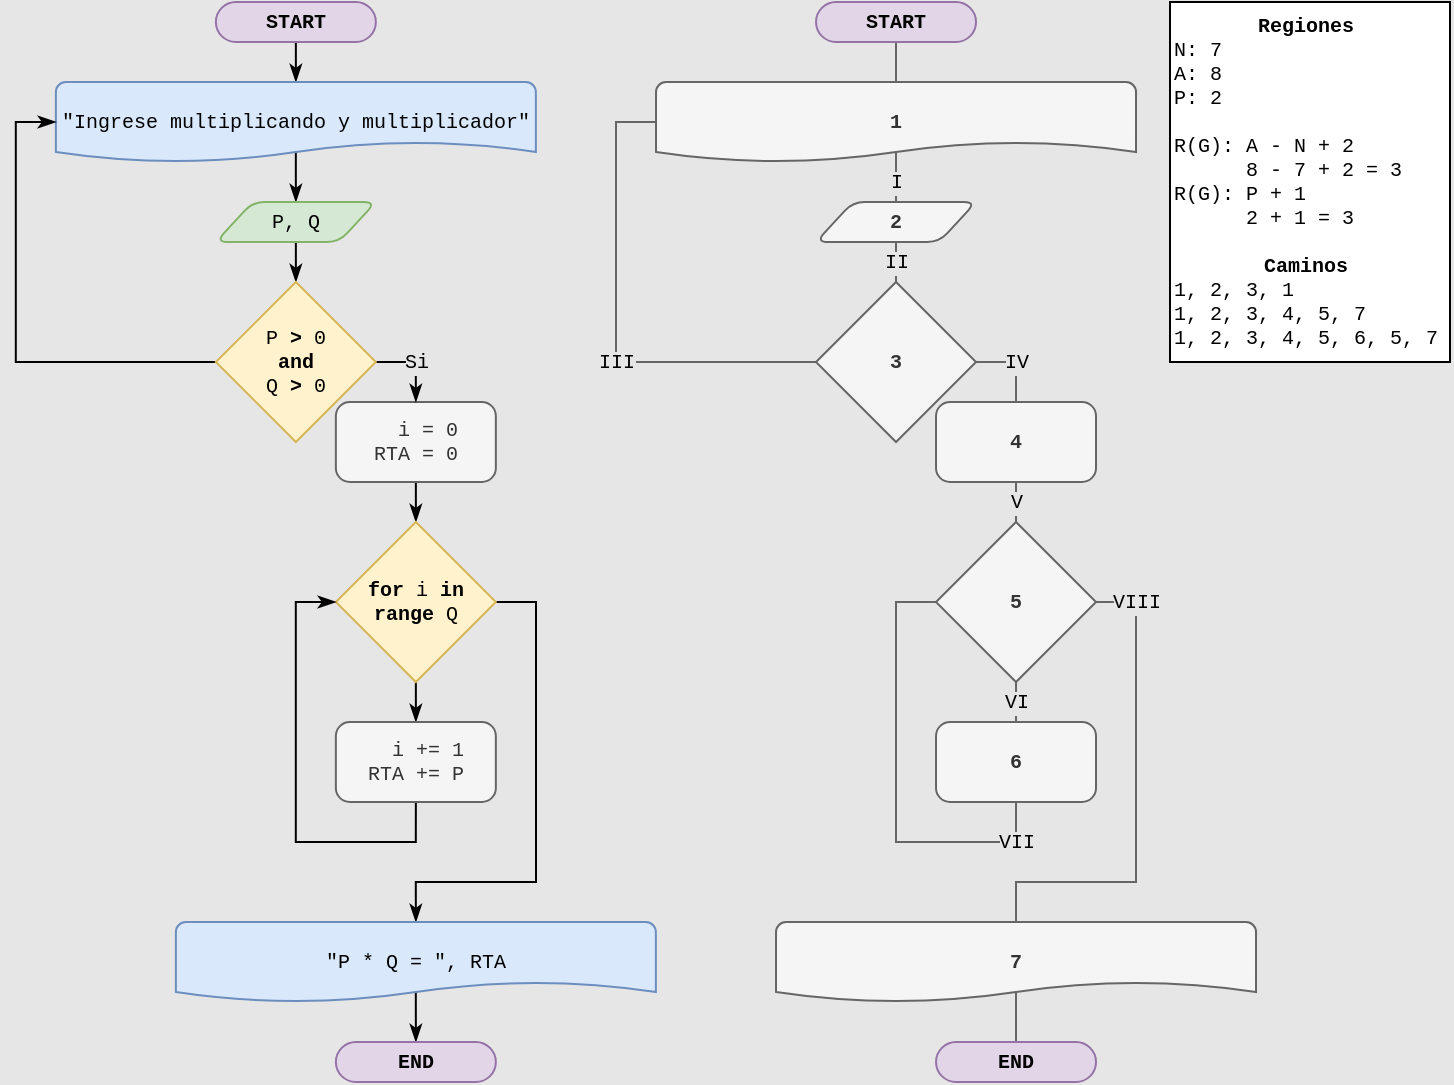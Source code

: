 <mxfile version="18.0.6" type="device"><diagram id="H7OfL5Ul4t5bZyAWDKBY" name="Página-1"><mxGraphModel dx="868" dy="563" grid="1" gridSize="10" guides="1" tooltips="1" connect="1" arrows="1" fold="1" page="1" pageScale="1" pageWidth="827" pageHeight="1169" background="#E6E6E6" math="0" shadow="0"><root><mxCell id="0"/><mxCell id="1" parent="0"/><mxCell id="n8txkaHY3IfT4HSyt8n9-1" value="&lt;div style=&quot;text-align: center;&quot;&gt;&lt;span style=&quot;background-color: initial;&quot;&gt;&lt;b&gt;Regiones&lt;/b&gt;&lt;/span&gt;&lt;/div&gt;N: 7&lt;br&gt;A: 8&lt;br&gt;P: 2&lt;br&gt;&lt;br&gt;R(G): A - N + 2&lt;br&gt;&amp;nbsp; &amp;nbsp; &amp;nbsp; 8 - 7 + 2 = 3&lt;br&gt;R(G): P + 1&lt;br&gt;&amp;nbsp; &amp;nbsp; &amp;nbsp; 2 + 1 = 3&lt;br&gt;&lt;br&gt;&lt;div style=&quot;text-align: center;&quot;&gt;&lt;b style=&quot;background-color: initial;&quot;&gt;Caminos&lt;/b&gt;&lt;/div&gt;1, 2, 3, 1&lt;br&gt;1, 2, 3, 4, 5, 7&lt;br&gt;1, 2, 3, 4, 5, 6, 5, 7" style="rounded=0;whiteSpace=wrap;html=1;labelBackgroundColor=none;labelBorderColor=none;fontFamily=Courier New;fontSize=10;strokeWidth=1;align=left;verticalAlign=top;" vertex="1" parent="1"><mxGeometry x="680" y="40" width="140" height="180" as="geometry"/></mxCell><mxCell id="n8txkaHY3IfT4HSyt8n9-15" style="edgeStyle=orthogonalEdgeStyle;curved=0;rounded=1;sketch=0;orthogonalLoop=1;jettySize=auto;html=1;exitX=0.5;exitY=1;exitDx=0;exitDy=0;entryX=0.5;entryY=0;entryDx=0;entryDy=0;entryPerimeter=0;fontFamily=Courier New;fontSize=10;endArrow=classicThin;endFill=1;labelBackgroundColor=#E6E6E6;" edge="1" parent="1" source="n8txkaHY3IfT4HSyt8n9-3" target="n8txkaHY3IfT4HSyt8n9-7"><mxGeometry relative="1" as="geometry"/></mxCell><mxCell id="n8txkaHY3IfT4HSyt8n9-3" value="START" style="rounded=1;whiteSpace=wrap;html=1;fontFamily=Courier New;fontSize=10;strokeWidth=1;arcSize=50;fontStyle=1;fillColor=#e1d5e7;strokeColor=#9673a6;" vertex="1" parent="1"><mxGeometry x="202.93" y="40" width="80" height="20" as="geometry"/></mxCell><mxCell id="n8txkaHY3IfT4HSyt8n9-16" style="edgeStyle=orthogonalEdgeStyle;rounded=0;sketch=0;orthogonalLoop=1;jettySize=auto;html=1;exitX=0.5;exitY=0;exitDx=0;exitDy=0;exitPerimeter=0;entryX=0.5;entryY=0;entryDx=0;entryDy=0;fontFamily=Courier New;fontSize=10;endArrow=classicThin;endFill=1;labelBackgroundColor=#E6E6E6;" edge="1" parent="1" source="n8txkaHY3IfT4HSyt8n9-7" target="n8txkaHY3IfT4HSyt8n9-8"><mxGeometry relative="1" as="geometry"><Array as="points"><mxPoint x="242.93" y="100"/><mxPoint x="242.93" y="100"/></Array></mxGeometry></mxCell><mxCell id="n8txkaHY3IfT4HSyt8n9-7" value="&quot;Ingrese multiplicando y multiplicador&quot;" style="strokeWidth=1;html=1;shape=mxgraph.flowchart.document2;whiteSpace=wrap;size=0.25;rounded=0;sketch=0;fontFamily=Courier New;fontSize=10;fillColor=#dae8fc;strokeColor=#6c8ebf;" vertex="1" parent="1"><mxGeometry x="122.93" y="80" width="240" height="40" as="geometry"/></mxCell><mxCell id="n8txkaHY3IfT4HSyt8n9-17" style="edgeStyle=orthogonalEdgeStyle;rounded=0;sketch=0;orthogonalLoop=1;jettySize=auto;html=1;exitX=0.5;exitY=1;exitDx=0;exitDy=0;entryX=0.5;entryY=0;entryDx=0;entryDy=0;entryPerimeter=0;fontFamily=Courier New;fontSize=10;endArrow=classicThin;endFill=1;labelBackgroundColor=#E6E6E6;" edge="1" parent="1" source="n8txkaHY3IfT4HSyt8n9-8" target="n8txkaHY3IfT4HSyt8n9-11"><mxGeometry relative="1" as="geometry"/></mxCell><mxCell id="n8txkaHY3IfT4HSyt8n9-8" value="P, Q" style="shape=parallelogram;html=1;strokeWidth=1;perimeter=parallelogramPerimeter;whiteSpace=wrap;rounded=1;arcSize=12;size=0.23;sketch=0;fontFamily=Courier New;fontSize=10;fillColor=#d5e8d4;strokeColor=#82b366;" vertex="1" parent="1"><mxGeometry x="202.93" y="140" width="80" height="20" as="geometry"/></mxCell><mxCell id="n8txkaHY3IfT4HSyt8n9-19" style="edgeStyle=orthogonalEdgeStyle;rounded=0;sketch=0;orthogonalLoop=1;jettySize=auto;html=1;exitX=0.5;exitY=1;exitDx=0;exitDy=0;entryX=0.5;entryY=0;entryDx=0;entryDy=0;entryPerimeter=0;fontFamily=Courier New;fontSize=10;endArrow=classicThin;endFill=1;labelBackgroundColor=#E6E6E6;" edge="1" parent="1" source="n8txkaHY3IfT4HSyt8n9-9" target="n8txkaHY3IfT4HSyt8n9-10"><mxGeometry relative="1" as="geometry"/></mxCell><mxCell id="n8txkaHY3IfT4HSyt8n9-9" value="&amp;nbsp; i = 0&lt;br&gt;RTA = 0" style="rounded=1;whiteSpace=wrap;html=1;absoluteArcSize=1;arcSize=14;strokeWidth=1;sketch=0;fontFamily=Courier New;fontSize=10;align=center;fillColor=#f5f5f5;fontColor=#333333;strokeColor=#666666;" vertex="1" parent="1"><mxGeometry x="262.93" y="240" width="80" height="40" as="geometry"/></mxCell><mxCell id="n8txkaHY3IfT4HSyt8n9-20" style="edgeStyle=orthogonalEdgeStyle;rounded=0;sketch=0;orthogonalLoop=1;jettySize=auto;html=1;exitX=0.5;exitY=1;exitDx=0;exitDy=0;exitPerimeter=0;entryX=0.5;entryY=0;entryDx=0;entryDy=0;fontFamily=Courier New;fontSize=10;endArrow=classicThin;endFill=1;labelBackgroundColor=#E6E6E6;" edge="1" parent="1" source="n8txkaHY3IfT4HSyt8n9-10" target="n8txkaHY3IfT4HSyt8n9-13"><mxGeometry relative="1" as="geometry"/></mxCell><mxCell id="n8txkaHY3IfT4HSyt8n9-22" style="edgeStyle=orthogonalEdgeStyle;rounded=0;sketch=0;orthogonalLoop=1;jettySize=auto;html=1;exitX=1;exitY=0.5;exitDx=0;exitDy=0;exitPerimeter=0;entryX=0.5;entryY=0;entryDx=0;entryDy=0;entryPerimeter=0;fontFamily=Courier New;fontSize=10;endArrow=classicThin;endFill=1;labelBackgroundColor=#E6E6E6;" edge="1" parent="1" source="n8txkaHY3IfT4HSyt8n9-10" target="n8txkaHY3IfT4HSyt8n9-14"><mxGeometry relative="1" as="geometry"><Array as="points"><mxPoint x="363.01" y="340"/><mxPoint x="363.01" y="480"/><mxPoint x="303.01" y="480"/></Array></mxGeometry></mxCell><mxCell id="n8txkaHY3IfT4HSyt8n9-10" value="&lt;b&gt;for&lt;/b&gt; i &lt;b&gt;in range&lt;/b&gt; Q" style="strokeWidth=1;html=1;shape=mxgraph.flowchart.decision;whiteSpace=wrap;rounded=0;sketch=0;fontFamily=Courier New;fontSize=10;fillColor=#fff2cc;strokeColor=#d6b656;" vertex="1" parent="1"><mxGeometry x="262.93" y="300" width="80" height="80" as="geometry"/></mxCell><mxCell id="n8txkaHY3IfT4HSyt8n9-18" value="Si" style="edgeStyle=orthogonalEdgeStyle;rounded=0;sketch=0;orthogonalLoop=1;jettySize=auto;html=1;exitX=1;exitY=0.5;exitDx=0;exitDy=0;exitPerimeter=0;entryX=0.5;entryY=0;entryDx=0;entryDy=0;fontFamily=Courier New;fontSize=10;endArrow=classicThin;endFill=1;labelBackgroundColor=#E6E6E6;" edge="1" parent="1" source="n8txkaHY3IfT4HSyt8n9-11" target="n8txkaHY3IfT4HSyt8n9-9"><mxGeometry relative="1" as="geometry"/></mxCell><mxCell id="n8txkaHY3IfT4HSyt8n9-23" style="edgeStyle=orthogonalEdgeStyle;rounded=0;sketch=0;orthogonalLoop=1;jettySize=auto;html=1;exitX=0;exitY=0.5;exitDx=0;exitDy=0;exitPerimeter=0;entryX=0;entryY=0.5;entryDx=0;entryDy=0;entryPerimeter=0;fontFamily=Courier New;fontSize=10;endArrow=classicThin;endFill=1;labelBackgroundColor=#E6E6E6;" edge="1" parent="1" source="n8txkaHY3IfT4HSyt8n9-11" target="n8txkaHY3IfT4HSyt8n9-7"><mxGeometry relative="1" as="geometry"/></mxCell><mxCell id="n8txkaHY3IfT4HSyt8n9-11" value="P &lt;b&gt;&amp;gt;&lt;/b&gt; 0&lt;br&gt;&lt;b&gt;and&lt;/b&gt;&lt;br&gt;Q &lt;b&gt;&amp;gt;&lt;/b&gt; 0" style="strokeWidth=1;html=1;shape=mxgraph.flowchart.decision;whiteSpace=wrap;rounded=0;sketch=0;fontFamily=Courier New;fontSize=10;fillColor=#fff2cc;strokeColor=#d6b656;" vertex="1" parent="1"><mxGeometry x="202.93" y="180" width="80" height="80" as="geometry"/></mxCell><mxCell id="n8txkaHY3IfT4HSyt8n9-21" style="edgeStyle=orthogonalEdgeStyle;rounded=0;sketch=0;orthogonalLoop=1;jettySize=auto;html=1;exitX=0.5;exitY=1;exitDx=0;exitDy=0;entryX=0;entryY=0.5;entryDx=0;entryDy=0;entryPerimeter=0;fontFamily=Courier New;fontSize=10;endArrow=classicThin;endFill=1;labelBackgroundColor=#E6E6E6;" edge="1" parent="1" source="n8txkaHY3IfT4HSyt8n9-13" target="n8txkaHY3IfT4HSyt8n9-10"><mxGeometry relative="1" as="geometry"/></mxCell><mxCell id="n8txkaHY3IfT4HSyt8n9-13" value="&amp;nbsp; i += 1&lt;br&gt;RTA += P" style="rounded=1;whiteSpace=wrap;html=1;absoluteArcSize=1;arcSize=14;strokeWidth=1;sketch=0;fontFamily=Courier New;fontSize=10;align=center;fillColor=#f5f5f5;fontColor=#333333;strokeColor=#666666;" vertex="1" parent="1"><mxGeometry x="262.93" y="400" width="80" height="40" as="geometry"/></mxCell><mxCell id="n8txkaHY3IfT4HSyt8n9-42" style="edgeStyle=orthogonalEdgeStyle;rounded=0;sketch=0;orthogonalLoop=1;jettySize=auto;html=1;exitX=0.5;exitY=0;exitDx=0;exitDy=0;exitPerimeter=0;entryX=0.5;entryY=0;entryDx=0;entryDy=0;labelBackgroundColor=#E6E6E6;fontFamily=Courier New;fontSize=10;endArrow=classicThin;endFill=1;" edge="1" parent="1" source="n8txkaHY3IfT4HSyt8n9-14" target="n8txkaHY3IfT4HSyt8n9-41"><mxGeometry relative="1" as="geometry"><Array as="points"><mxPoint x="303" y="520"/><mxPoint x="303" y="520"/></Array></mxGeometry></mxCell><mxCell id="n8txkaHY3IfT4HSyt8n9-14" value="&quot;P * Q = &quot;, RTA" style="strokeWidth=1;html=1;shape=mxgraph.flowchart.document2;whiteSpace=wrap;size=0.25;rounded=0;sketch=0;fontFamily=Courier New;fontSize=10;fillColor=#dae8fc;strokeColor=#6c8ebf;" vertex="1" parent="1"><mxGeometry x="182.93" y="500" width="240" height="40" as="geometry"/></mxCell><mxCell id="n8txkaHY3IfT4HSyt8n9-24" style="edgeStyle=orthogonalEdgeStyle;curved=0;rounded=1;sketch=0;orthogonalLoop=1;jettySize=auto;html=1;exitX=0.5;exitY=1;exitDx=0;exitDy=0;entryX=0.5;entryY=0;entryDx=0;entryDy=0;entryPerimeter=0;fontFamily=Courier New;fontSize=10;endArrow=none;endFill=0;labelBackgroundColor=#E6E6E6;fillColor=#f5f5f5;strokeColor=#666666;" edge="1" parent="1" source="n8txkaHY3IfT4HSyt8n9-25" target="n8txkaHY3IfT4HSyt8n9-27"><mxGeometry relative="1" as="geometry"/></mxCell><mxCell id="n8txkaHY3IfT4HSyt8n9-25" value="START" style="rounded=1;whiteSpace=wrap;html=1;fontFamily=Courier New;fontSize=10;strokeWidth=1;arcSize=50;fontStyle=1;fillColor=#e1d5e7;strokeColor=#9673a6;" vertex="1" parent="1"><mxGeometry x="503.01" y="40" width="80" height="20" as="geometry"/></mxCell><mxCell id="n8txkaHY3IfT4HSyt8n9-26" value="I" style="edgeStyle=orthogonalEdgeStyle;rounded=0;sketch=0;orthogonalLoop=1;jettySize=auto;html=1;exitX=0.5;exitY=0;exitDx=0;exitDy=0;exitPerimeter=0;entryX=0.5;entryY=0;entryDx=0;entryDy=0;fontFamily=Courier New;fontSize=10;endArrow=none;endFill=0;labelBackgroundColor=#E6E6E6;fillColor=#f5f5f5;strokeColor=#666666;" edge="1" parent="1" source="n8txkaHY3IfT4HSyt8n9-27" target="n8txkaHY3IfT4HSyt8n9-29"><mxGeometry x="0.667" relative="1" as="geometry"><Array as="points"><mxPoint x="543.01" y="100"/><mxPoint x="543.01" y="100"/></Array><mxPoint as="offset"/></mxGeometry></mxCell><mxCell id="n8txkaHY3IfT4HSyt8n9-27" value="1" style="strokeWidth=1;html=1;shape=mxgraph.flowchart.document2;whiteSpace=wrap;size=0.25;rounded=0;sketch=0;fontFamily=Courier New;fontSize=10;fillColor=#f5f5f5;fontColor=#333333;strokeColor=#666666;fontStyle=1" vertex="1" parent="1"><mxGeometry x="423.01" y="80" width="240" height="40" as="geometry"/></mxCell><mxCell id="n8txkaHY3IfT4HSyt8n9-28" style="edgeStyle=orthogonalEdgeStyle;rounded=0;sketch=0;orthogonalLoop=1;jettySize=auto;html=1;exitX=0.5;exitY=1;exitDx=0;exitDy=0;entryX=0.5;entryY=0;entryDx=0;entryDy=0;entryPerimeter=0;fontFamily=Courier New;fontSize=10;endArrow=none;endFill=0;labelBackgroundColor=#E6E6E6;fillColor=#f5f5f5;strokeColor=#666666;" edge="1" parent="1" source="n8txkaHY3IfT4HSyt8n9-29" target="n8txkaHY3IfT4HSyt8n9-37"><mxGeometry relative="1" as="geometry"/></mxCell><mxCell id="n8txkaHY3IfT4HSyt8n9-45" value="II" style="edgeStyle=orthogonalEdgeStyle;rounded=0;sketch=0;orthogonalLoop=1;jettySize=auto;html=1;labelBackgroundColor=#E6E6E6;fontFamily=Courier New;fontSize=10;endArrow=none;endFill=0;fillColor=#f5f5f5;strokeColor=#666666;" edge="1" parent="1" source="n8txkaHY3IfT4HSyt8n9-29" target="n8txkaHY3IfT4HSyt8n9-37"><mxGeometry relative="1" as="geometry"/></mxCell><mxCell id="n8txkaHY3IfT4HSyt8n9-29" value="2" style="shape=parallelogram;html=1;strokeWidth=1;perimeter=parallelogramPerimeter;whiteSpace=wrap;rounded=1;arcSize=12;size=0.23;sketch=0;fontFamily=Courier New;fontSize=10;fillColor=#f5f5f5;fontColor=#333333;strokeColor=#666666;fontStyle=1" vertex="1" parent="1"><mxGeometry x="503.01" y="140" width="80" height="20" as="geometry"/></mxCell><mxCell id="n8txkaHY3IfT4HSyt8n9-30" value="V" style="edgeStyle=orthogonalEdgeStyle;rounded=0;sketch=0;orthogonalLoop=1;jettySize=auto;html=1;exitX=0.5;exitY=1;exitDx=0;exitDy=0;entryX=0.5;entryY=0;entryDx=0;entryDy=0;entryPerimeter=0;fontFamily=Courier New;fontSize=10;endArrow=none;endFill=0;labelBackgroundColor=#E6E6E6;fillColor=#f5f5f5;strokeColor=#666666;" edge="1" parent="1" source="n8txkaHY3IfT4HSyt8n9-31" target="n8txkaHY3IfT4HSyt8n9-34"><mxGeometry relative="1" as="geometry"/></mxCell><mxCell id="n8txkaHY3IfT4HSyt8n9-31" value="4" style="rounded=1;whiteSpace=wrap;html=1;absoluteArcSize=1;arcSize=14;strokeWidth=1;sketch=0;fontFamily=Courier New;fontSize=10;align=center;fillColor=#f5f5f5;fontColor=#333333;strokeColor=#666666;fontStyle=1" vertex="1" parent="1"><mxGeometry x="563.01" y="240" width="80" height="40" as="geometry"/></mxCell><mxCell id="n8txkaHY3IfT4HSyt8n9-32" value="VI" style="edgeStyle=orthogonalEdgeStyle;rounded=0;sketch=0;orthogonalLoop=1;jettySize=auto;html=1;exitX=0.5;exitY=1;exitDx=0;exitDy=0;exitPerimeter=0;entryX=0.5;entryY=0;entryDx=0;entryDy=0;fontFamily=Courier New;fontSize=10;endArrow=none;endFill=0;labelBackgroundColor=#E6E6E6;fillColor=#f5f5f5;strokeColor=#666666;" edge="1" parent="1" source="n8txkaHY3IfT4HSyt8n9-34" target="n8txkaHY3IfT4HSyt8n9-39"><mxGeometry relative="1" as="geometry"/></mxCell><mxCell id="n8txkaHY3IfT4HSyt8n9-33" value="VIII" style="edgeStyle=orthogonalEdgeStyle;rounded=0;sketch=0;orthogonalLoop=1;jettySize=auto;html=1;exitX=1;exitY=0.5;exitDx=0;exitDy=0;exitPerimeter=0;entryX=0.5;entryY=0;entryDx=0;entryDy=0;entryPerimeter=0;fontFamily=Courier New;fontSize=10;endArrow=none;endFill=0;labelBackgroundColor=#E6E6E6;fillColor=#f5f5f5;strokeColor=#666666;" edge="1" parent="1" source="n8txkaHY3IfT4HSyt8n9-34" target="n8txkaHY3IfT4HSyt8n9-40"><mxGeometry x="-0.833" relative="1" as="geometry"><Array as="points"><mxPoint x="663.01" y="340"/><mxPoint x="663.01" y="480"/><mxPoint x="603.01" y="480"/></Array><mxPoint as="offset"/></mxGeometry></mxCell><mxCell id="n8txkaHY3IfT4HSyt8n9-34" value="5" style="strokeWidth=1;html=1;shape=mxgraph.flowchart.decision;whiteSpace=wrap;rounded=0;sketch=0;fontFamily=Courier New;fontSize=10;fillColor=#f5f5f5;fontColor=#333333;strokeColor=#666666;fontStyle=1" vertex="1" parent="1"><mxGeometry x="563.01" y="300" width="80" height="80" as="geometry"/></mxCell><mxCell id="n8txkaHY3IfT4HSyt8n9-35" value="IV" style="edgeStyle=orthogonalEdgeStyle;rounded=0;sketch=0;orthogonalLoop=1;jettySize=auto;html=1;exitX=1;exitY=0.5;exitDx=0;exitDy=0;exitPerimeter=0;entryX=0.5;entryY=0;entryDx=0;entryDy=0;fontFamily=Courier New;fontSize=10;endArrow=none;endFill=0;labelBackgroundColor=#E6E6E6;fillColor=#f5f5f5;strokeColor=#666666;" edge="1" parent="1" source="n8txkaHY3IfT4HSyt8n9-37" target="n8txkaHY3IfT4HSyt8n9-31"><mxGeometry relative="1" as="geometry"/></mxCell><mxCell id="n8txkaHY3IfT4HSyt8n9-36" value="III" style="edgeStyle=orthogonalEdgeStyle;rounded=0;sketch=0;orthogonalLoop=1;jettySize=auto;html=1;exitX=0;exitY=0.5;exitDx=0;exitDy=0;exitPerimeter=0;entryX=0;entryY=0.5;entryDx=0;entryDy=0;entryPerimeter=0;fontFamily=Courier New;fontSize=10;endArrow=none;endFill=0;labelBackgroundColor=#E6E6E6;fillColor=#f5f5f5;strokeColor=#666666;" edge="1" parent="1" source="n8txkaHY3IfT4HSyt8n9-37" target="n8txkaHY3IfT4HSyt8n9-27"><mxGeometry x="-0.167" relative="1" as="geometry"><mxPoint as="offset"/></mxGeometry></mxCell><mxCell id="n8txkaHY3IfT4HSyt8n9-37" value="3" style="strokeWidth=1;html=1;shape=mxgraph.flowchart.decision;whiteSpace=wrap;rounded=0;sketch=0;fontFamily=Courier New;fontSize=10;fillColor=#f5f5f5;fontColor=#333333;strokeColor=#666666;fontStyle=1" vertex="1" parent="1"><mxGeometry x="503.01" y="180" width="80" height="80" as="geometry"/></mxCell><mxCell id="n8txkaHY3IfT4HSyt8n9-38" value="VII" style="edgeStyle=orthogonalEdgeStyle;rounded=0;sketch=0;orthogonalLoop=1;jettySize=auto;html=1;exitX=0.5;exitY=1;exitDx=0;exitDy=0;entryX=0;entryY=0.5;entryDx=0;entryDy=0;entryPerimeter=0;fontFamily=Courier New;fontSize=10;endArrow=none;endFill=0;labelBackgroundColor=#E6E6E6;fillColor=#f5f5f5;strokeColor=#666666;" edge="1" parent="1" source="n8txkaHY3IfT4HSyt8n9-39" target="n8txkaHY3IfT4HSyt8n9-34"><mxGeometry x="-0.818" relative="1" as="geometry"><mxPoint as="offset"/></mxGeometry></mxCell><mxCell id="n8txkaHY3IfT4HSyt8n9-39" value="6" style="rounded=1;whiteSpace=wrap;html=1;absoluteArcSize=1;arcSize=14;strokeWidth=1;sketch=0;fontFamily=Courier New;fontSize=10;align=center;fillColor=#f5f5f5;fontColor=#333333;strokeColor=#666666;fontStyle=1" vertex="1" parent="1"><mxGeometry x="563.01" y="400" width="80" height="40" as="geometry"/></mxCell><mxCell id="n8txkaHY3IfT4HSyt8n9-44" style="edgeStyle=orthogonalEdgeStyle;rounded=0;sketch=0;orthogonalLoop=1;jettySize=auto;html=1;exitX=0.5;exitY=0;exitDx=0;exitDy=0;exitPerimeter=0;entryX=0.5;entryY=0;entryDx=0;entryDy=0;labelBackgroundColor=#E6E6E6;fontFamily=Courier New;fontSize=10;endArrow=none;endFill=0;fillColor=#f5f5f5;strokeColor=#666666;" edge="1" parent="1" source="n8txkaHY3IfT4HSyt8n9-40" target="n8txkaHY3IfT4HSyt8n9-43"><mxGeometry relative="1" as="geometry"><Array as="points"><mxPoint x="603" y="530"/><mxPoint x="603" y="530"/></Array></mxGeometry></mxCell><mxCell id="n8txkaHY3IfT4HSyt8n9-40" value="7" style="strokeWidth=1;html=1;shape=mxgraph.flowchart.document2;whiteSpace=wrap;size=0.25;rounded=0;sketch=0;fontFamily=Courier New;fontSize=10;fillColor=#f5f5f5;fontColor=#333333;strokeColor=#666666;fontStyle=1" vertex="1" parent="1"><mxGeometry x="483.01" y="500" width="240" height="40" as="geometry"/></mxCell><mxCell id="n8txkaHY3IfT4HSyt8n9-41" value="END" style="rounded=1;whiteSpace=wrap;html=1;fontFamily=Courier New;fontSize=10;strokeWidth=1;arcSize=50;fontStyle=1;fillColor=#e1d5e7;strokeColor=#9673a6;" vertex="1" parent="1"><mxGeometry x="262.93" y="560" width="80" height="20" as="geometry"/></mxCell><mxCell id="n8txkaHY3IfT4HSyt8n9-43" value="END" style="rounded=1;whiteSpace=wrap;html=1;fontFamily=Courier New;fontSize=10;strokeWidth=1;arcSize=50;fontStyle=1;fillColor=#e1d5e7;strokeColor=#9673a6;" vertex="1" parent="1"><mxGeometry x="563.01" y="560" width="80" height="20" as="geometry"/></mxCell></root></mxGraphModel></diagram></mxfile>